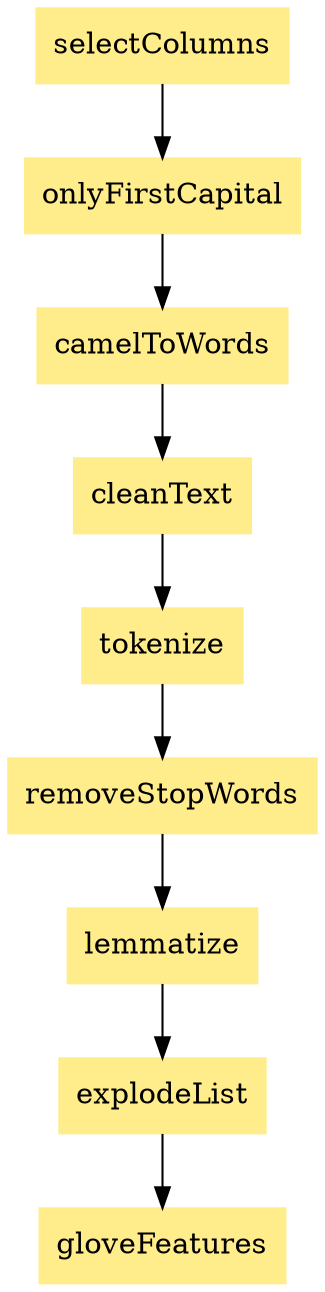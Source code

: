 digraph {
	node [color=lightgoldenrod1 shape=rect style=filled]
	onlyFirstCapital -> camelToWords
	selectColumns -> onlyFirstCapital
	camelToWords -> cleanText
	cleanText -> tokenize
	tokenize -> removeStopWords
	removeStopWords -> lemmatize
	lemmatize -> explodeList
	explodeList -> gloveFeatures
}
